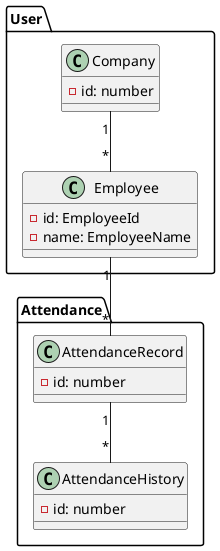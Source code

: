 @startuml

package User {
    class Employee {
        - id: EmployeeId
        - name: EmployeeName
    }

    class Company {
        - id: number
    }
    Company "1"--"*" Employee
}

package Attendance {
    class AttendanceRecord {
        - id: number
    }

    class AttendanceHistory {
        - id: number
    }

    Employee "1"--"*" AttendanceRecord
    AttendanceRecord "1"--"*" AttendanceHistory
}

@enduml